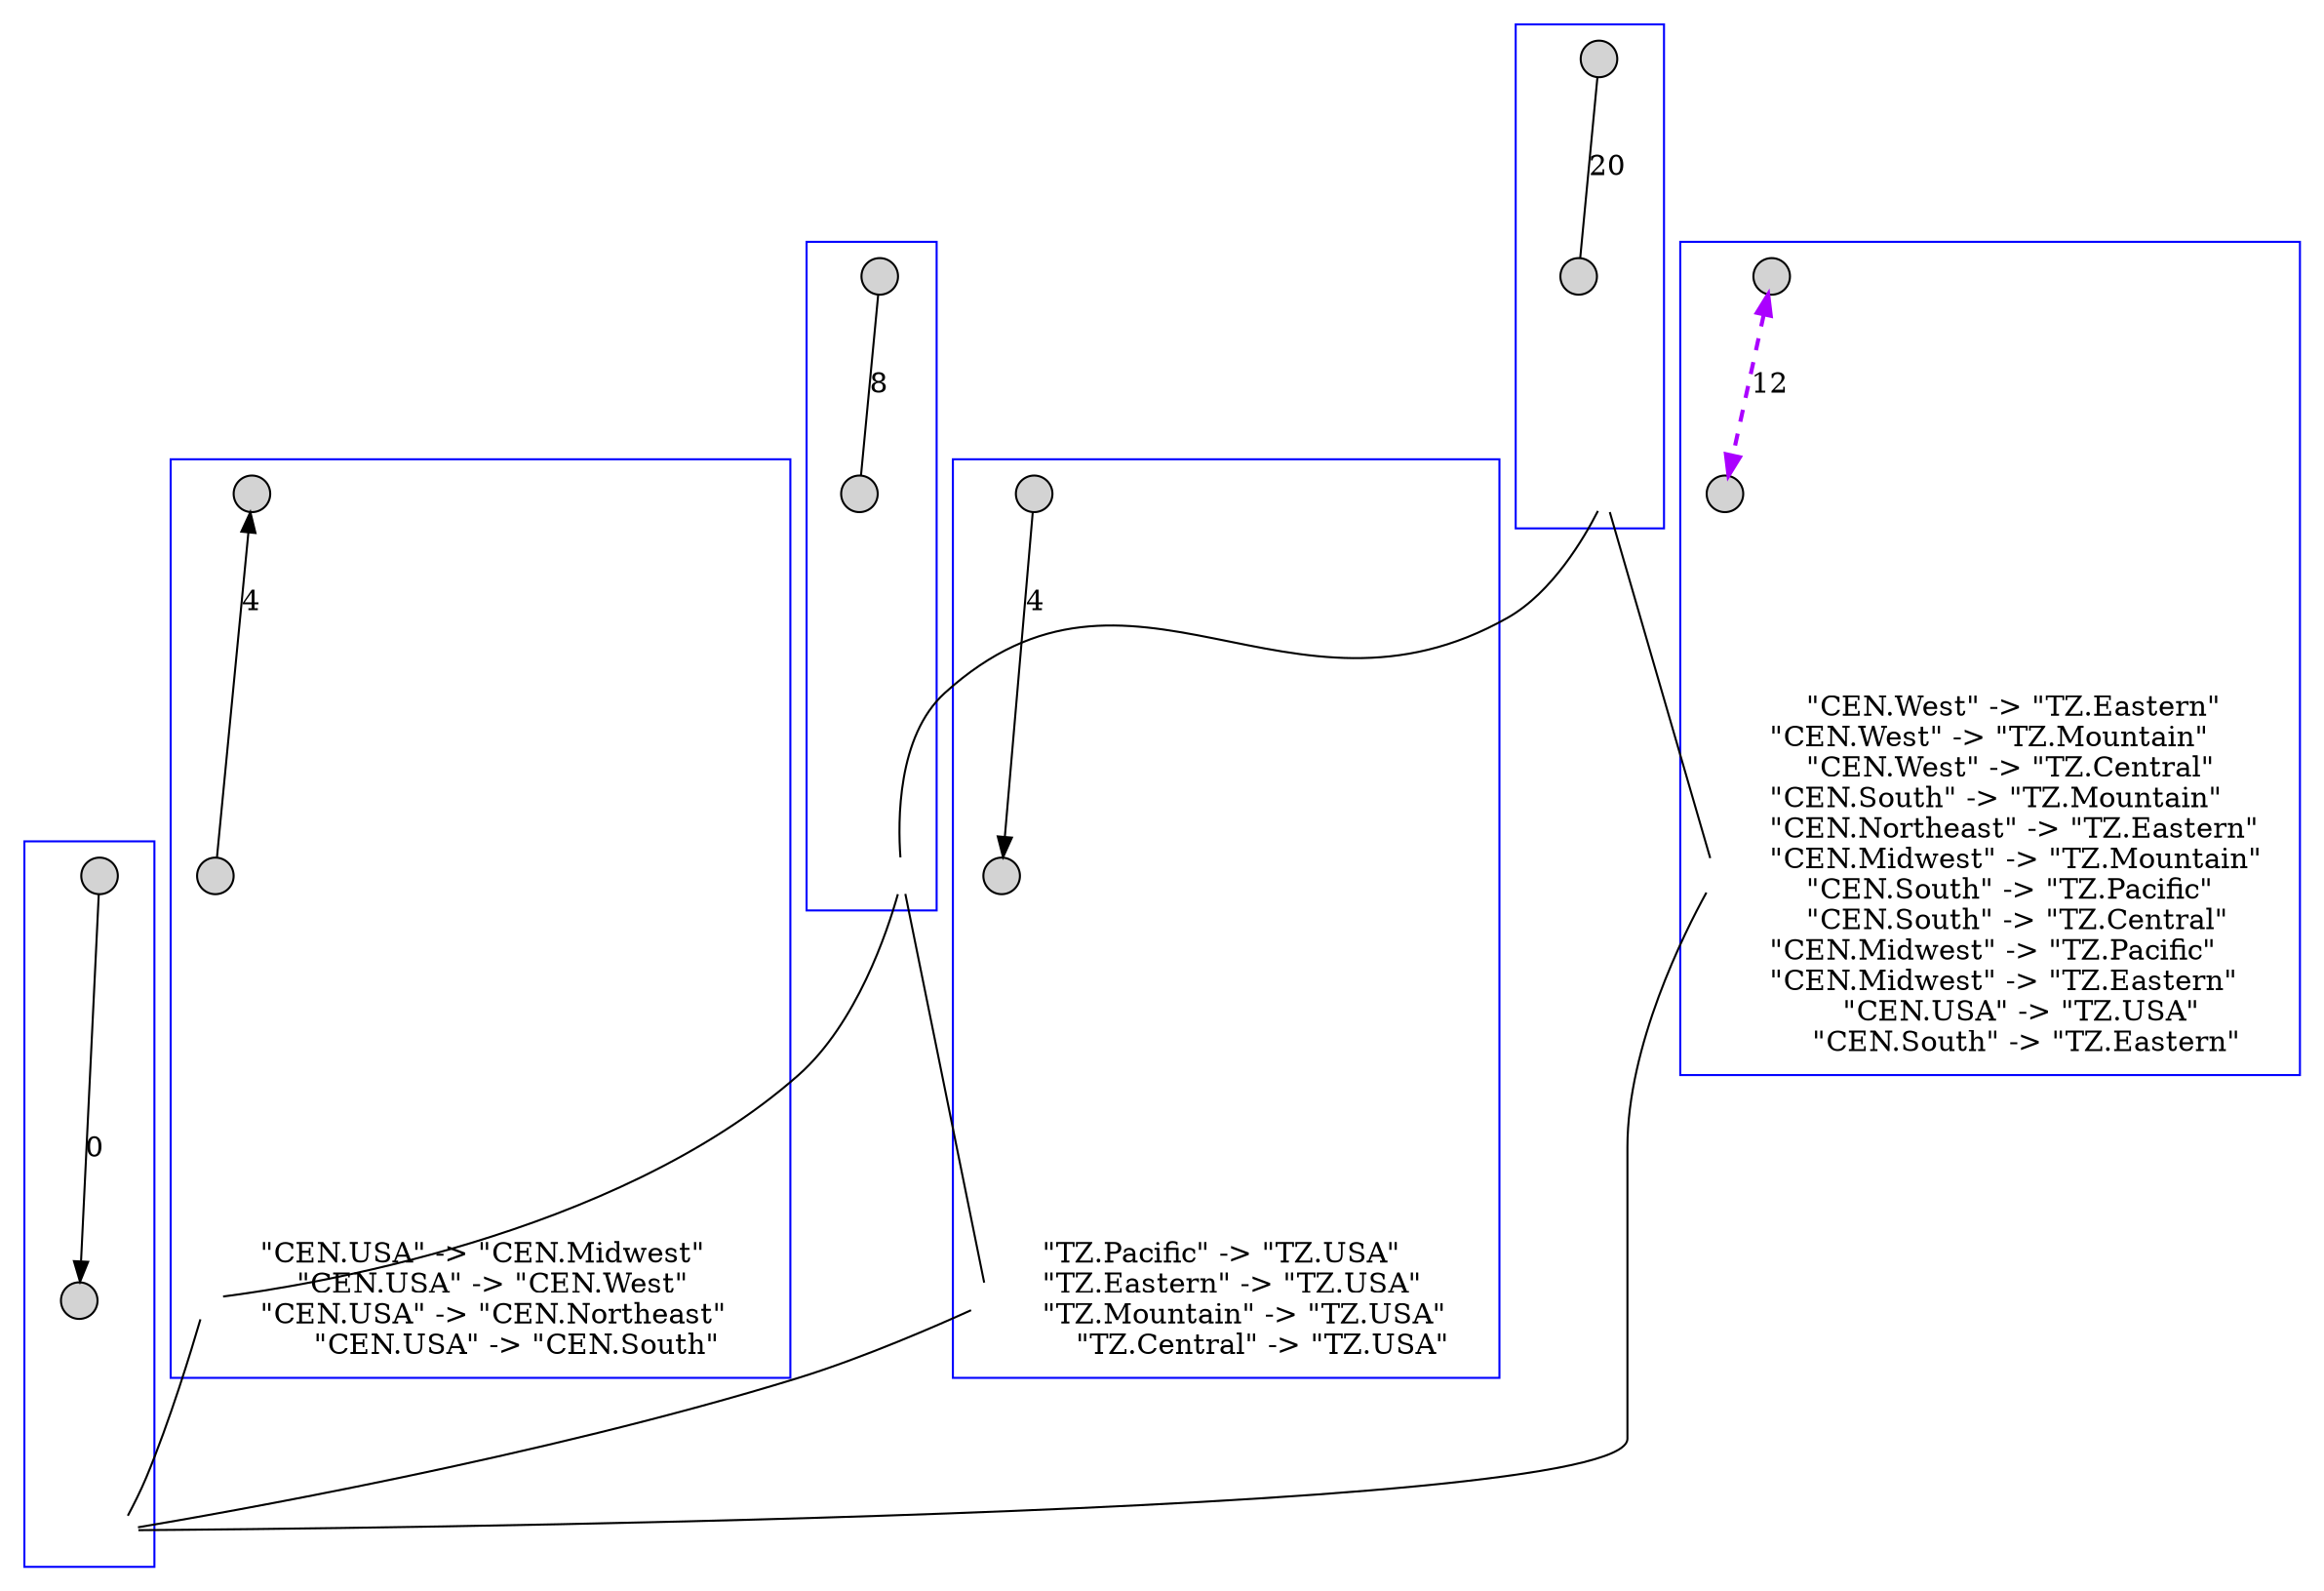 // <Lattice object of 3 atoms 6 concepts 2 coatoms at 0x109c26898>
digraph Lattice {
	node [label="" shape=circle style=filled width=.25]
	edge [dir=none labeldistance=1.5 minlen=2]
	subgraph cluster_0 {
		color=blue
		c0_start
		c0_end
		c0 [style=invis]
		c0_start -> c0_end [color="" constraint=true dir="" label=0 penwidth="" style=""]
		c0_start -> c0 [style=invis]
		c0_end -> c0 [style=invis]
	}
	subgraph cluster_1 {
		color=blue
		c1_start
		c1_end
		c1 [style=invis]
		c1_start -> c1_end [color="#000000" constraint=true dir=back label=4 penwidth=1 style=solid]
		c1_start -> c1 [style=invis]
		c1_end -> c1 [style=invis]
	}
	c1 -> c1 [label="\"CEN.USA\" -> \"CEN.Midwest\"	
\"CEN.USA\" -> \"CEN.West\"	
\"CEN.USA\" -> \"CEN.Northeast\"	
\"CEN.USA\" -> \"CEN.South\"" color=transparent labelangle=270]
	c1 -> c0
	subgraph cluster_2 {
		color=blue
		c2_start
		c2_end
		c2 [style=invis]
		c2_start -> c2_end [color="#000000" constraint=true dir=forward label=4 penwidth=1 style=solid]
		c2_start -> c2 [style=invis]
		c2_end -> c2 [style=invis]
	}
	c2 -> c2 [label="\"TZ.Pacific\" -> \"TZ.USA\"	
\"TZ.Eastern\" -> \"TZ.USA\"	
\"TZ.Mountain\" -> \"TZ.USA\"	
\"TZ.Central\" -> \"TZ.USA\"" color=transparent labelangle=270]
	c2 -> c0
	subgraph cluster_3 {
		color=blue
		c3_start
		c3_end
		c3 [style=invis]
		c3_start -> c3_end [color="#000000" constraint=true label=8 penwidth=1 style=solid]
		c3_start -> c3 [style=invis]
		c3_end -> c3 [style=invis]
	}
	c3 -> c1
	c3 -> c2
	subgraph cluster_4 {
		color=blue
		c4_start
		c4_end
		c4 [style=invis]
		c4_start -> c4_end [color="#AA00FF" constraint=true dir=both label=12 penwidth=2 style=dashed]
		c4_start -> c4 [style=invis]
		c4_end -> c4 [style=invis]
	}
	c4 -> c4 [label="\"CEN.West\" -> \"TZ.Eastern\"	
\"CEN.West\" -> \"TZ.Mountain\"	
\"CEN.West\" -> \"TZ.Central\"	
\"CEN.South\" -> \"TZ.Mountain\"	
\"CEN.Northeast\" -> \"TZ.Eastern\"	
\"CEN.Midwest\" -> \"TZ.Mountain\"	
\"CEN.South\" -> \"TZ.Pacific\"	
\"CEN.South\" -> \"TZ.Central\"	
\"CEN.Midwest\" -> \"TZ.Pacific\"	
\"CEN.Midwest\" -> \"TZ.Eastern\"	
\"CEN.USA\" -> \"TZ.USA\"	
\"CEN.South\" -> \"TZ.Eastern\"" color=transparent labelangle=270]
	c4 -> c0
	subgraph cluster_5 {
		color=blue
		c5_start
		c5_end
		c5 [style=invis]
		c5_start -> c5_end [constraint=true label=20]
		c5_start -> c5 [style=invis]
		c5_end -> c5 [style=invis]
	}
	c5 -> c3
	c5 -> c4
}
